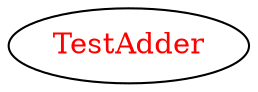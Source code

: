 digraph dependencyGraph {
 concentrate=true;
 ranksep="2.0";
 rankdir="LR"; 
 splines="ortho";
"TestAdder" [fontcolor="red"];
}